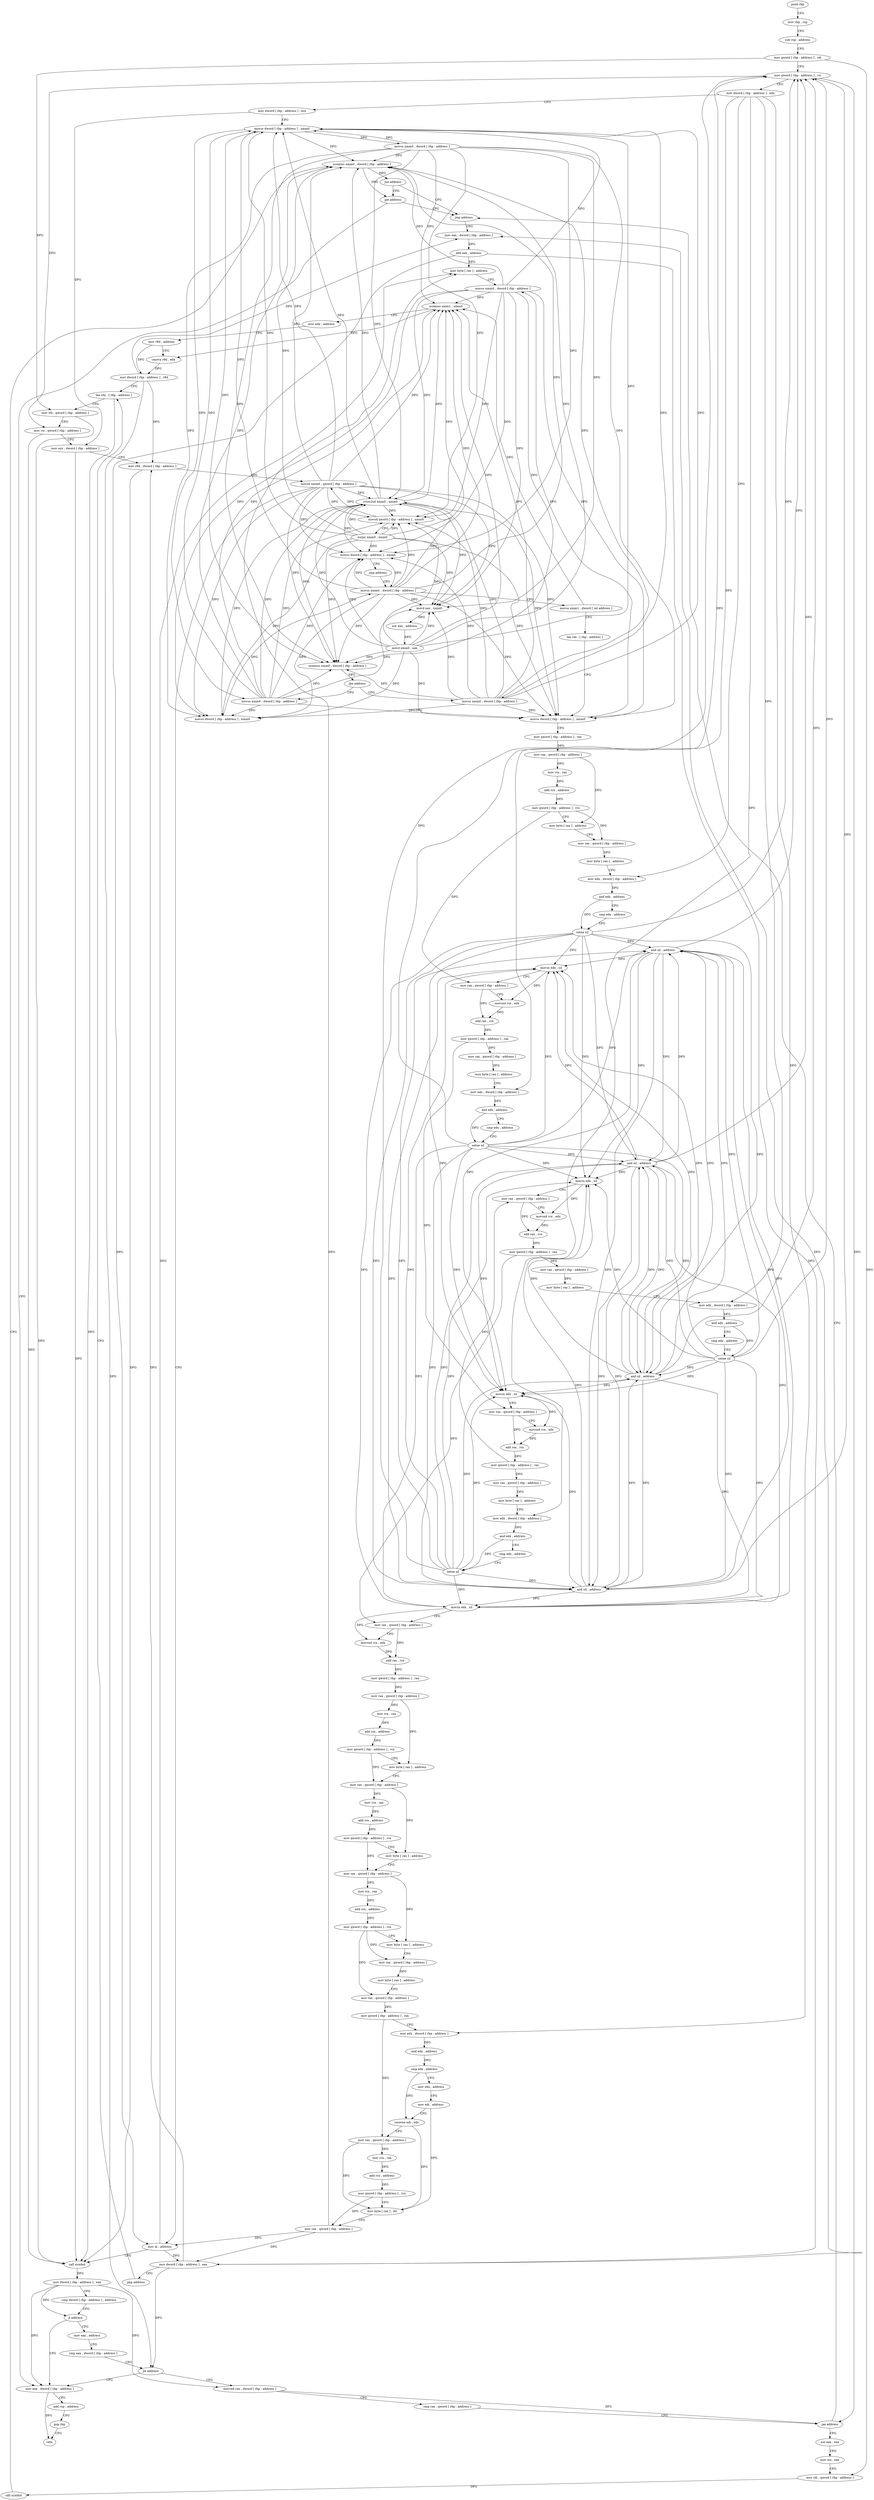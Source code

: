 digraph "func" {
"4222256" [label = "push rbp" ]
"4222257" [label = "mov rbp , rsp" ]
"4222260" [label = "sub rsp , address" ]
"4222264" [label = "mov qword [ rbp - address ] , rdi" ]
"4222268" [label = "mov qword [ rbp - address ] , rsi" ]
"4222272" [label = "mov dword [ rbp - address ] , edx" ]
"4222275" [label = "mov dword [ rbp - address ] , ecx" ]
"4222278" [label = "movss dword [ rbp - address ] , xmm0" ]
"4222283" [label = "movss xmm0 , dword [ rbp - address ]" ]
"4222288" [label = "cvtss2sd xmm0 , xmm0" ]
"4222292" [label = "movsd qword [ rbp - address ] , xmm0" ]
"4222297" [label = "xorps xmm0 , xmm0" ]
"4222300" [label = "ucomiss xmm0 , dword [ rbp - address ]" ]
"4222304" [label = "jbe address" ]
"4222338" [label = "movss xmm0 , dword [ rbp - address ]" ]
"4222310" [label = "movss xmm0 , dword [ rbp - address ]" ]
"4222343" [label = "movss dword [ rbp - address ] , xmm0" ]
"4222348" [label = "movss xmm0 , dword [ rbp - address ]" ]
"4222315" [label = "movd eax , xmm0" ]
"4222319" [label = "xor eax , address" ]
"4222324" [label = "movd xmm0 , eax" ]
"4222328" [label = "movss dword [ rbp - address ] , xmm0" ]
"4222333" [label = "jmp address" ]
"4222819" [label = "mov eax , dword [ rbp - address ]" ]
"4222822" [label = "add rsp , address" ]
"4222826" [label = "pop rbp" ]
"4222827" [label = "retn" ]
"4222762" [label = "mov eax , address" ]
"4222767" [label = "cmp eax , dword [ rbp - address ]" ]
"4222770" [label = "jle address" ]
"4222776" [label = "movsxd rax , dword [ rbp - address ]" ]
"4222353" [label = "movss xmm1 , dword [ rel address ]" ]
"4222361" [label = "lea rax , [ rbp - address ]" ]
"4222365" [label = "movss dword [ rbp - address ] , xmm0" ]
"4222370" [label = "mov qword [ rbp - address ] , rax" ]
"4222374" [label = "mov rax , qword [ rbp - address ]" ]
"4222378" [label = "mov rcx , rax" ]
"4222381" [label = "add rcx , address" ]
"4222388" [label = "mov qword [ rbp - address ] , rcx" ]
"4222392" [label = "mov byte [ rax ] , address" ]
"4222395" [label = "mov rax , qword [ rbp - address ]" ]
"4222399" [label = "mov byte [ rax ] , address" ]
"4222402" [label = "mov edx , dword [ rbp - address ]" ]
"4222405" [label = "and edx , address" ]
"4222408" [label = "cmp edx , address" ]
"4222411" [label = "setne sil" ]
"4222415" [label = "and sil , address" ]
"4222419" [label = "movzx edx , sil" ]
"4222423" [label = "mov rax , qword [ rbp - address ]" ]
"4222427" [label = "movsxd rcx , edx" ]
"4222430" [label = "add rax , rcx" ]
"4222433" [label = "mov qword [ rbp - address ] , rax" ]
"4222437" [label = "mov rax , qword [ rbp - address ]" ]
"4222441" [label = "mov byte [ rax ] , address" ]
"4222444" [label = "mov edx , dword [ rbp - address ]" ]
"4222447" [label = "and edx , address" ]
"4222450" [label = "cmp edx , address" ]
"4222453" [label = "setne sil" ]
"4222457" [label = "and sil , address" ]
"4222461" [label = "movzx edx , sil" ]
"4222465" [label = "mov rax , qword [ rbp - address ]" ]
"4222469" [label = "movsxd rcx , edx" ]
"4222472" [label = "add rax , rcx" ]
"4222475" [label = "mov qword [ rbp - address ] , rax" ]
"4222479" [label = "mov rax , qword [ rbp - address ]" ]
"4222483" [label = "mov byte [ rax ] , address" ]
"4222486" [label = "mov edx , dword [ rbp - address ]" ]
"4222489" [label = "and edx , address" ]
"4222492" [label = "cmp edx , address" ]
"4222495" [label = "setne sil" ]
"4222499" [label = "and sil , address" ]
"4222503" [label = "movzx edx , sil" ]
"4222507" [label = "mov rax , qword [ rbp - address ]" ]
"4222511" [label = "movsxd rcx , edx" ]
"4222514" [label = "add rax , rcx" ]
"4222517" [label = "mov qword [ rbp - address ] , rax" ]
"4222521" [label = "mov rax , qword [ rbp - address ]" ]
"4222525" [label = "mov byte [ rax ] , address" ]
"4222528" [label = "mov edx , dword [ rbp - address ]" ]
"4222531" [label = "and edx , address" ]
"4222534" [label = "cmp edx , address" ]
"4222537" [label = "setne sil" ]
"4222541" [label = "and sil , address" ]
"4222545" [label = "movzx edx , sil" ]
"4222549" [label = "mov rax , qword [ rbp - address ]" ]
"4222553" [label = "movsxd rcx , edx" ]
"4222556" [label = "add rax , rcx" ]
"4222559" [label = "mov qword [ rbp - address ] , rax" ]
"4222563" [label = "mov rax , qword [ rbp - address ]" ]
"4222567" [label = "mov rcx , rax" ]
"4222570" [label = "add rcx , address" ]
"4222577" [label = "mov qword [ rbp - address ] , rcx" ]
"4222581" [label = "mov byte [ rax ] , address" ]
"4222584" [label = "mov rax , qword [ rbp - address ]" ]
"4222588" [label = "mov rcx , rax" ]
"4222591" [label = "add rcx , address" ]
"4222598" [label = "mov qword [ rbp - address ] , rcx" ]
"4222602" [label = "mov byte [ rax ] , address" ]
"4222605" [label = "mov rax , qword [ rbp - address ]" ]
"4222609" [label = "mov rcx , rax" ]
"4222612" [label = "add rcx , address" ]
"4222619" [label = "mov qword [ rbp - address ] , rcx" ]
"4222623" [label = "mov byte [ rax ] , address" ]
"4222626" [label = "mov rax , qword [ rbp - address ]" ]
"4222630" [label = "mov byte [ rax ] , address" ]
"4222633" [label = "mov rax , qword [ rbp - address ]" ]
"4222637" [label = "mov qword [ rbp - address ] , rax" ]
"4222641" [label = "mov edx , dword [ rbp - address ]" ]
"4222644" [label = "and edx , address" ]
"4222647" [label = "cmp edx , address" ]
"4222650" [label = "mov edx , address" ]
"4222655" [label = "mov edi , address" ]
"4222660" [label = "cmovne edi , edx" ]
"4222663" [label = "mov rax , qword [ rbp - address ]" ]
"4222667" [label = "mov rcx , rax" ]
"4222670" [label = "add rcx , address" ]
"4222677" [label = "mov qword [ rbp - address ] , rcx" ]
"4222681" [label = "mov byte [ rax ] , dil" ]
"4222684" [label = "mov rax , qword [ rbp - address ]" ]
"4222688" [label = "mov byte [ rax ] , address" ]
"4222691" [label = "movss xmm0 , dword [ rbp - address ]" ]
"4222696" [label = "ucomiss xmm1 , xmm0" ]
"4222699" [label = "mov edx , address" ]
"4222704" [label = "mov r8d , address" ]
"4222710" [label = "cmova r8d , edx" ]
"4222714" [label = "mov dword [ rbp - address ] , r8d" ]
"4222718" [label = "lea rdx , [ rbp - address ]" ]
"4222780" [label = "cmp rax , qword [ rbp - address ]" ]
"4222784" [label = "jae address" ]
"4222828" [label = "jmp address" ]
"4222790" [label = "xor eax , eax" ]
"4222833" [label = "mov eax , dword [ rbp - address ]" ]
"4222792" [label = "mov esi , eax" ]
"4222794" [label = "mov rdi , qword [ rbp - address ]" ]
"4222798" [label = "call symbol" ]
"4222803" [label = "ucomiss xmm0 , dword [ rbp - address ]" ]
"4222807" [label = "jne address" ]
"4222813" [label = "jpe address" ]
"4222836" [label = "add eax , address" ]
"4222839" [label = "mov dword [ rbp - address ] , eax" ]
"4222842" [label = "jmp address" ]
"4222722" [label = "mov rdi , qword [ rbp - address ]" ]
"4222726" [label = "mov rsi , qword [ rbp - address ]" ]
"4222730" [label = "mov ecx , dword [ rbp - address ]" ]
"4222733" [label = "mov r8d , dword [ rbp - address ]" ]
"4222737" [label = "movsd xmm0 , qword [ rbp - address ]" ]
"4222742" [label = "mov al , address" ]
"4222744" [label = "call symbol" ]
"4222749" [label = "mov dword [ rbp - address ] , eax" ]
"4222752" [label = "cmp dword [ rbp - address ] , address" ]
"4222756" [label = "jl address" ]
"4222256" -> "4222257" [ label = "CFG" ]
"4222257" -> "4222260" [ label = "CFG" ]
"4222260" -> "4222264" [ label = "CFG" ]
"4222264" -> "4222268" [ label = "CFG" ]
"4222264" -> "4222722" [ label = "DFG" ]
"4222264" -> "4222794" [ label = "DFG" ]
"4222268" -> "4222272" [ label = "CFG" ]
"4222268" -> "4222726" [ label = "DFG" ]
"4222268" -> "4222784" [ label = "DFG" ]
"4222272" -> "4222275" [ label = "CFG" ]
"4222272" -> "4222402" [ label = "DFG" ]
"4222272" -> "4222444" [ label = "DFG" ]
"4222272" -> "4222486" [ label = "DFG" ]
"4222272" -> "4222528" [ label = "DFG" ]
"4222272" -> "4222641" [ label = "DFG" ]
"4222275" -> "4222278" [ label = "CFG" ]
"4222275" -> "4222730" [ label = "DFG" ]
"4222278" -> "4222283" [ label = "DFG" ]
"4222278" -> "4222300" [ label = "DFG" ]
"4222278" -> "4222338" [ label = "DFG" ]
"4222278" -> "4222310" [ label = "DFG" ]
"4222278" -> "4222803" [ label = "DFG" ]
"4222283" -> "4222288" [ label = "DFG" ]
"4222283" -> "4222278" [ label = "DFG" ]
"4222283" -> "4222292" [ label = "DFG" ]
"4222283" -> "4222300" [ label = "DFG" ]
"4222283" -> "4222343" [ label = "DFG" ]
"4222283" -> "4222315" [ label = "DFG" ]
"4222283" -> "4222328" [ label = "DFG" ]
"4222283" -> "4222365" [ label = "DFG" ]
"4222283" -> "4222696" [ label = "DFG" ]
"4222283" -> "4222803" [ label = "DFG" ]
"4222288" -> "4222292" [ label = "DFG" ]
"4222288" -> "4222278" [ label = "DFG" ]
"4222288" -> "4222300" [ label = "DFG" ]
"4222288" -> "4222343" [ label = "DFG" ]
"4222288" -> "4222315" [ label = "DFG" ]
"4222288" -> "4222328" [ label = "DFG" ]
"4222288" -> "4222365" [ label = "DFG" ]
"4222288" -> "4222696" [ label = "DFG" ]
"4222288" -> "4222803" [ label = "DFG" ]
"4222292" -> "4222297" [ label = "CFG" ]
"4222292" -> "4222737" [ label = "DFG" ]
"4222297" -> "4222300" [ label = "DFG" ]
"4222297" -> "4222278" [ label = "DFG" ]
"4222297" -> "4222288" [ label = "DFG" ]
"4222297" -> "4222292" [ label = "DFG" ]
"4222297" -> "4222343" [ label = "DFG" ]
"4222297" -> "4222315" [ label = "DFG" ]
"4222297" -> "4222328" [ label = "DFG" ]
"4222297" -> "4222365" [ label = "DFG" ]
"4222297" -> "4222696" [ label = "DFG" ]
"4222297" -> "4222803" [ label = "DFG" ]
"4222300" -> "4222304" [ label = "DFG" ]
"4222304" -> "4222338" [ label = "CFG" ]
"4222304" -> "4222310" [ label = "CFG" ]
"4222338" -> "4222343" [ label = "DFG" ]
"4222338" -> "4222278" [ label = "DFG" ]
"4222338" -> "4222288" [ label = "DFG" ]
"4222338" -> "4222292" [ label = "DFG" ]
"4222338" -> "4222300" [ label = "DFG" ]
"4222338" -> "4222315" [ label = "DFG" ]
"4222338" -> "4222328" [ label = "DFG" ]
"4222338" -> "4222365" [ label = "DFG" ]
"4222338" -> "4222696" [ label = "DFG" ]
"4222338" -> "4222803" [ label = "DFG" ]
"4222310" -> "4222315" [ label = "DFG" ]
"4222310" -> "4222278" [ label = "DFG" ]
"4222310" -> "4222288" [ label = "DFG" ]
"4222310" -> "4222292" [ label = "DFG" ]
"4222310" -> "4222343" [ label = "DFG" ]
"4222310" -> "4222300" [ label = "DFG" ]
"4222310" -> "4222328" [ label = "DFG" ]
"4222310" -> "4222365" [ label = "DFG" ]
"4222310" -> "4222696" [ label = "DFG" ]
"4222310" -> "4222803" [ label = "DFG" ]
"4222343" -> "4222348" [ label = "DFG" ]
"4222348" -> "4222353" [ label = "CFG" ]
"4222348" -> "4222278" [ label = "DFG" ]
"4222348" -> "4222288" [ label = "DFG" ]
"4222348" -> "4222292" [ label = "DFG" ]
"4222348" -> "4222343" [ label = "DFG" ]
"4222348" -> "4222315" [ label = "DFG" ]
"4222348" -> "4222328" [ label = "DFG" ]
"4222348" -> "4222300" [ label = "DFG" ]
"4222348" -> "4222365" [ label = "DFG" ]
"4222348" -> "4222696" [ label = "DFG" ]
"4222348" -> "4222803" [ label = "DFG" ]
"4222315" -> "4222319" [ label = "DFG" ]
"4222319" -> "4222324" [ label = "DFG" ]
"4222324" -> "4222328" [ label = "DFG" ]
"4222324" -> "4222278" [ label = "DFG" ]
"4222324" -> "4222288" [ label = "DFG" ]
"4222324" -> "4222292" [ label = "DFG" ]
"4222324" -> "4222343" [ label = "DFG" ]
"4222324" -> "4222315" [ label = "DFG" ]
"4222324" -> "4222300" [ label = "DFG" ]
"4222324" -> "4222365" [ label = "DFG" ]
"4222324" -> "4222696" [ label = "DFG" ]
"4222324" -> "4222803" [ label = "DFG" ]
"4222328" -> "4222333" [ label = "CFG" ]
"4222328" -> "4222348" [ label = "DFG" ]
"4222333" -> "4222348" [ label = "CFG" ]
"4222819" -> "4222822" [ label = "CFG" ]
"4222819" -> "4222827" [ label = "DFG" ]
"4222822" -> "4222826" [ label = "CFG" ]
"4222826" -> "4222827" [ label = "CFG" ]
"4222762" -> "4222767" [ label = "CFG" ]
"4222767" -> "4222770" [ label = "CFG" ]
"4222770" -> "4222819" [ label = "CFG" ]
"4222770" -> "4222776" [ label = "CFG" ]
"4222776" -> "4222780" [ label = "CFG" ]
"4222776" -> "4222784" [ label = "DFG" ]
"4222353" -> "4222361" [ label = "CFG" ]
"4222353" -> "4222696" [ label = "DFG" ]
"4222361" -> "4222365" [ label = "CFG" ]
"4222365" -> "4222370" [ label = "CFG" ]
"4222365" -> "4222691" [ label = "DFG" ]
"4222370" -> "4222374" [ label = "DFG" ]
"4222374" -> "4222378" [ label = "DFG" ]
"4222374" -> "4222392" [ label = "DFG" ]
"4222378" -> "4222381" [ label = "DFG" ]
"4222381" -> "4222388" [ label = "DFG" ]
"4222388" -> "4222392" [ label = "CFG" ]
"4222388" -> "4222395" [ label = "DFG" ]
"4222388" -> "4222423" [ label = "DFG" ]
"4222392" -> "4222395" [ label = "CFG" ]
"4222395" -> "4222399" [ label = "DFG" ]
"4222399" -> "4222402" [ label = "CFG" ]
"4222402" -> "4222405" [ label = "DFG" ]
"4222405" -> "4222408" [ label = "CFG" ]
"4222405" -> "4222411" [ label = "DFG" ]
"4222408" -> "4222411" [ label = "CFG" ]
"4222411" -> "4222415" [ label = "DFG" ]
"4222411" -> "4222268" [ label = "DFG" ]
"4222411" -> "4222419" [ label = "DFG" ]
"4222411" -> "4222457" [ label = "DFG" ]
"4222411" -> "4222461" [ label = "DFG" ]
"4222411" -> "4222499" [ label = "DFG" ]
"4222411" -> "4222503" [ label = "DFG" ]
"4222411" -> "4222541" [ label = "DFG" ]
"4222411" -> "4222545" [ label = "DFG" ]
"4222415" -> "4222419" [ label = "DFG" ]
"4222415" -> "4222268" [ label = "DFG" ]
"4222415" -> "4222457" [ label = "DFG" ]
"4222415" -> "4222461" [ label = "DFG" ]
"4222415" -> "4222499" [ label = "DFG" ]
"4222415" -> "4222503" [ label = "DFG" ]
"4222415" -> "4222541" [ label = "DFG" ]
"4222415" -> "4222545" [ label = "DFG" ]
"4222419" -> "4222423" [ label = "CFG" ]
"4222419" -> "4222427" [ label = "DFG" ]
"4222423" -> "4222427" [ label = "CFG" ]
"4222423" -> "4222430" [ label = "DFG" ]
"4222427" -> "4222430" [ label = "DFG" ]
"4222430" -> "4222433" [ label = "DFG" ]
"4222433" -> "4222437" [ label = "DFG" ]
"4222433" -> "4222465" [ label = "DFG" ]
"4222437" -> "4222441" [ label = "DFG" ]
"4222441" -> "4222444" [ label = "CFG" ]
"4222444" -> "4222447" [ label = "DFG" ]
"4222447" -> "4222450" [ label = "CFG" ]
"4222447" -> "4222453" [ label = "DFG" ]
"4222450" -> "4222453" [ label = "CFG" ]
"4222453" -> "4222457" [ label = "DFG" ]
"4222453" -> "4222268" [ label = "DFG" ]
"4222453" -> "4222415" [ label = "DFG" ]
"4222453" -> "4222419" [ label = "DFG" ]
"4222453" -> "4222461" [ label = "DFG" ]
"4222453" -> "4222499" [ label = "DFG" ]
"4222453" -> "4222503" [ label = "DFG" ]
"4222453" -> "4222541" [ label = "DFG" ]
"4222453" -> "4222545" [ label = "DFG" ]
"4222457" -> "4222461" [ label = "DFG" ]
"4222457" -> "4222268" [ label = "DFG" ]
"4222457" -> "4222415" [ label = "DFG" ]
"4222457" -> "4222419" [ label = "DFG" ]
"4222457" -> "4222499" [ label = "DFG" ]
"4222457" -> "4222503" [ label = "DFG" ]
"4222457" -> "4222541" [ label = "DFG" ]
"4222457" -> "4222545" [ label = "DFG" ]
"4222461" -> "4222465" [ label = "CFG" ]
"4222461" -> "4222469" [ label = "DFG" ]
"4222465" -> "4222469" [ label = "CFG" ]
"4222465" -> "4222472" [ label = "DFG" ]
"4222469" -> "4222472" [ label = "DFG" ]
"4222472" -> "4222475" [ label = "DFG" ]
"4222475" -> "4222479" [ label = "DFG" ]
"4222475" -> "4222507" [ label = "DFG" ]
"4222479" -> "4222483" [ label = "DFG" ]
"4222483" -> "4222486" [ label = "CFG" ]
"4222486" -> "4222489" [ label = "DFG" ]
"4222489" -> "4222492" [ label = "CFG" ]
"4222489" -> "4222495" [ label = "DFG" ]
"4222492" -> "4222495" [ label = "CFG" ]
"4222495" -> "4222499" [ label = "DFG" ]
"4222495" -> "4222268" [ label = "DFG" ]
"4222495" -> "4222415" [ label = "DFG" ]
"4222495" -> "4222419" [ label = "DFG" ]
"4222495" -> "4222457" [ label = "DFG" ]
"4222495" -> "4222461" [ label = "DFG" ]
"4222495" -> "4222503" [ label = "DFG" ]
"4222495" -> "4222541" [ label = "DFG" ]
"4222495" -> "4222545" [ label = "DFG" ]
"4222499" -> "4222503" [ label = "DFG" ]
"4222499" -> "4222268" [ label = "DFG" ]
"4222499" -> "4222415" [ label = "DFG" ]
"4222499" -> "4222419" [ label = "DFG" ]
"4222499" -> "4222457" [ label = "DFG" ]
"4222499" -> "4222461" [ label = "DFG" ]
"4222499" -> "4222541" [ label = "DFG" ]
"4222499" -> "4222545" [ label = "DFG" ]
"4222503" -> "4222507" [ label = "CFG" ]
"4222503" -> "4222511" [ label = "DFG" ]
"4222507" -> "4222511" [ label = "CFG" ]
"4222507" -> "4222514" [ label = "DFG" ]
"4222511" -> "4222514" [ label = "DFG" ]
"4222514" -> "4222517" [ label = "DFG" ]
"4222517" -> "4222521" [ label = "DFG" ]
"4222517" -> "4222549" [ label = "DFG" ]
"4222521" -> "4222525" [ label = "DFG" ]
"4222525" -> "4222528" [ label = "CFG" ]
"4222528" -> "4222531" [ label = "DFG" ]
"4222531" -> "4222534" [ label = "CFG" ]
"4222531" -> "4222537" [ label = "DFG" ]
"4222534" -> "4222537" [ label = "CFG" ]
"4222537" -> "4222541" [ label = "DFG" ]
"4222537" -> "4222268" [ label = "DFG" ]
"4222537" -> "4222415" [ label = "DFG" ]
"4222537" -> "4222419" [ label = "DFG" ]
"4222537" -> "4222457" [ label = "DFG" ]
"4222537" -> "4222461" [ label = "DFG" ]
"4222537" -> "4222499" [ label = "DFG" ]
"4222537" -> "4222503" [ label = "DFG" ]
"4222537" -> "4222545" [ label = "DFG" ]
"4222541" -> "4222545" [ label = "DFG" ]
"4222541" -> "4222268" [ label = "DFG" ]
"4222541" -> "4222415" [ label = "DFG" ]
"4222541" -> "4222419" [ label = "DFG" ]
"4222541" -> "4222457" [ label = "DFG" ]
"4222541" -> "4222461" [ label = "DFG" ]
"4222541" -> "4222499" [ label = "DFG" ]
"4222541" -> "4222503" [ label = "DFG" ]
"4222545" -> "4222549" [ label = "CFG" ]
"4222545" -> "4222553" [ label = "DFG" ]
"4222549" -> "4222553" [ label = "CFG" ]
"4222549" -> "4222556" [ label = "DFG" ]
"4222553" -> "4222556" [ label = "DFG" ]
"4222556" -> "4222559" [ label = "DFG" ]
"4222559" -> "4222563" [ label = "DFG" ]
"4222563" -> "4222567" [ label = "DFG" ]
"4222563" -> "4222581" [ label = "DFG" ]
"4222567" -> "4222570" [ label = "DFG" ]
"4222570" -> "4222577" [ label = "DFG" ]
"4222577" -> "4222581" [ label = "CFG" ]
"4222577" -> "4222584" [ label = "DFG" ]
"4222581" -> "4222584" [ label = "CFG" ]
"4222584" -> "4222588" [ label = "DFG" ]
"4222584" -> "4222602" [ label = "DFG" ]
"4222588" -> "4222591" [ label = "DFG" ]
"4222591" -> "4222598" [ label = "DFG" ]
"4222598" -> "4222602" [ label = "CFG" ]
"4222598" -> "4222605" [ label = "DFG" ]
"4222602" -> "4222605" [ label = "CFG" ]
"4222605" -> "4222609" [ label = "DFG" ]
"4222605" -> "4222623" [ label = "DFG" ]
"4222609" -> "4222612" [ label = "DFG" ]
"4222612" -> "4222619" [ label = "DFG" ]
"4222619" -> "4222623" [ label = "CFG" ]
"4222619" -> "4222626" [ label = "DFG" ]
"4222619" -> "4222633" [ label = "DFG" ]
"4222623" -> "4222626" [ label = "CFG" ]
"4222626" -> "4222630" [ label = "DFG" ]
"4222630" -> "4222633" [ label = "CFG" ]
"4222633" -> "4222637" [ label = "DFG" ]
"4222637" -> "4222641" [ label = "CFG" ]
"4222637" -> "4222663" [ label = "DFG" ]
"4222641" -> "4222644" [ label = "DFG" ]
"4222644" -> "4222647" [ label = "DFG" ]
"4222647" -> "4222650" [ label = "CFG" ]
"4222647" -> "4222660" [ label = "DFG" ]
"4222650" -> "4222655" [ label = "CFG" ]
"4222655" -> "4222660" [ label = "CFG" ]
"4222655" -> "4222681" [ label = "DFG" ]
"4222660" -> "4222663" [ label = "CFG" ]
"4222660" -> "4222681" [ label = "DFG" ]
"4222663" -> "4222667" [ label = "DFG" ]
"4222663" -> "4222681" [ label = "DFG" ]
"4222667" -> "4222670" [ label = "DFG" ]
"4222670" -> "4222677" [ label = "DFG" ]
"4222677" -> "4222681" [ label = "CFG" ]
"4222677" -> "4222684" [ label = "DFG" ]
"4222681" -> "4222684" [ label = "CFG" ]
"4222684" -> "4222688" [ label = "DFG" ]
"4222684" -> "4222742" [ label = "DFG" ]
"4222684" -> "4222839" [ label = "DFG" ]
"4222688" -> "4222691" [ label = "CFG" ]
"4222691" -> "4222696" [ label = "DFG" ]
"4222691" -> "4222278" [ label = "DFG" ]
"4222691" -> "4222288" [ label = "DFG" ]
"4222691" -> "4222292" [ label = "DFG" ]
"4222691" -> "4222343" [ label = "DFG" ]
"4222691" -> "4222315" [ label = "DFG" ]
"4222691" -> "4222328" [ label = "DFG" ]
"4222691" -> "4222365" [ label = "DFG" ]
"4222691" -> "4222300" [ label = "DFG" ]
"4222691" -> "4222803" [ label = "DFG" ]
"4222696" -> "4222699" [ label = "CFG" ]
"4222696" -> "4222710" [ label = "DFG" ]
"4222699" -> "4222704" [ label = "CFG" ]
"4222704" -> "4222710" [ label = "CFG" ]
"4222704" -> "4222714" [ label = "DFG" ]
"4222710" -> "4222714" [ label = "DFG" ]
"4222714" -> "4222718" [ label = "CFG" ]
"4222714" -> "4222733" [ label = "DFG" ]
"4222714" -> "4222770" [ label = "DFG" ]
"4222714" -> "4222833" [ label = "DFG" ]
"4222718" -> "4222722" [ label = "CFG" ]
"4222718" -> "4222744" [ label = "DFG" ]
"4222780" -> "4222784" [ label = "CFG" ]
"4222784" -> "4222828" [ label = "CFG" ]
"4222784" -> "4222790" [ label = "CFG" ]
"4222828" -> "4222833" [ label = "CFG" ]
"4222790" -> "4222792" [ label = "CFG" ]
"4222833" -> "4222836" [ label = "DFG" ]
"4222792" -> "4222794" [ label = "CFG" ]
"4222794" -> "4222798" [ label = "DFG" ]
"4222798" -> "4222803" [ label = "CFG" ]
"4222803" -> "4222807" [ label = "DFG" ]
"4222803" -> "4222813" [ label = "DFG" ]
"4222807" -> "4222828" [ label = "CFG" ]
"4222807" -> "4222813" [ label = "CFG" ]
"4222813" -> "4222828" [ label = "CFG" ]
"4222813" -> "4222819" [ label = "CFG" ]
"4222836" -> "4222839" [ label = "DFG" ]
"4222836" -> "4222688" [ label = "DFG" ]
"4222836" -> "4222742" [ label = "DFG" ]
"4222839" -> "4222842" [ label = "CFG" ]
"4222839" -> "4222733" [ label = "DFG" ]
"4222839" -> "4222770" [ label = "DFG" ]
"4222839" -> "4222833" [ label = "DFG" ]
"4222842" -> "4222718" [ label = "CFG" ]
"4222722" -> "4222726" [ label = "CFG" ]
"4222722" -> "4222744" [ label = "DFG" ]
"4222726" -> "4222730" [ label = "CFG" ]
"4222726" -> "4222744" [ label = "DFG" ]
"4222730" -> "4222733" [ label = "CFG" ]
"4222730" -> "4222744" [ label = "DFG" ]
"4222733" -> "4222737" [ label = "CFG" ]
"4222733" -> "4222744" [ label = "DFG" ]
"4222737" -> "4222742" [ label = "CFG" ]
"4222737" -> "4222278" [ label = "DFG" ]
"4222737" -> "4222288" [ label = "DFG" ]
"4222737" -> "4222292" [ label = "DFG" ]
"4222737" -> "4222343" [ label = "DFG" ]
"4222737" -> "4222315" [ label = "DFG" ]
"4222737" -> "4222328" [ label = "DFG" ]
"4222737" -> "4222365" [ label = "DFG" ]
"4222737" -> "4222696" [ label = "DFG" ]
"4222737" -> "4222300" [ label = "DFG" ]
"4222737" -> "4222803" [ label = "DFG" ]
"4222742" -> "4222744" [ label = "CFG" ]
"4222742" -> "4222688" [ label = "DFG" ]
"4222742" -> "4222839" [ label = "DFG" ]
"4222744" -> "4222749" [ label = "DFG" ]
"4222749" -> "4222752" [ label = "CFG" ]
"4222749" -> "4222756" [ label = "DFG" ]
"4222749" -> "4222819" [ label = "DFG" ]
"4222749" -> "4222776" [ label = "DFG" ]
"4222752" -> "4222756" [ label = "CFG" ]
"4222756" -> "4222819" [ label = "CFG" ]
"4222756" -> "4222762" [ label = "CFG" ]
}

